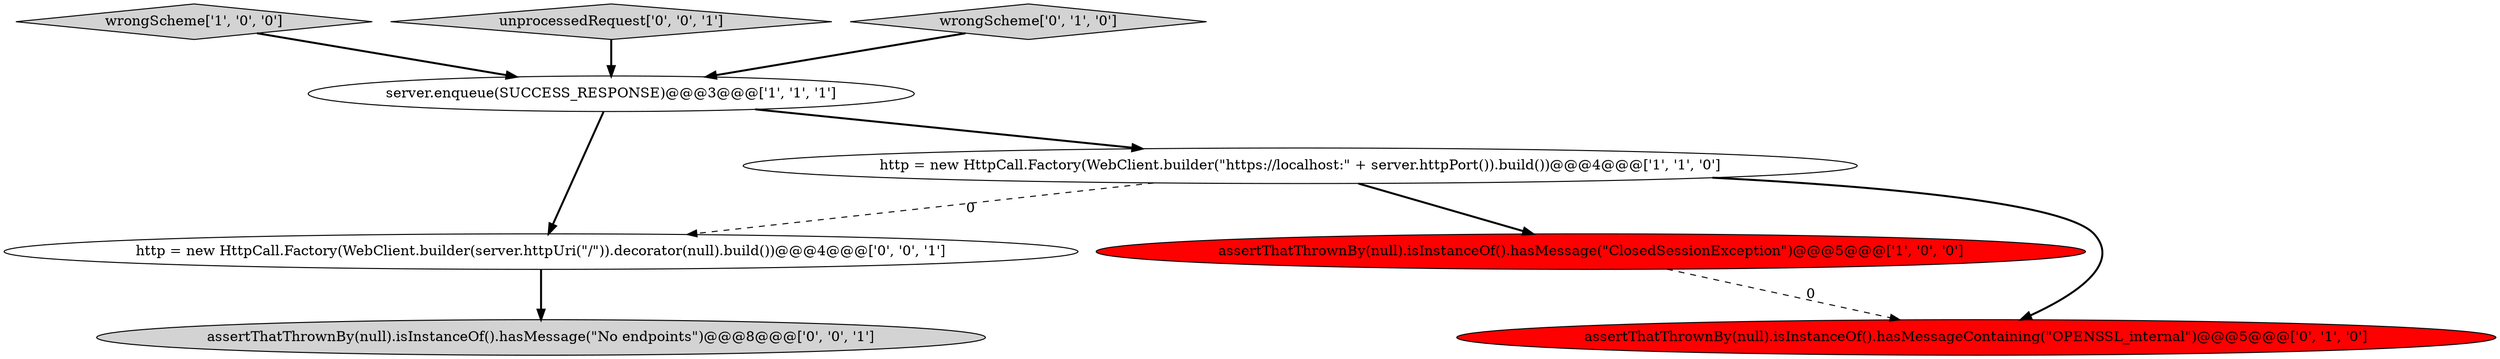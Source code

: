 digraph {
0 [style = filled, label = "assertThatThrownBy(null).isInstanceOf().hasMessage(\"ClosedSessionException\")@@@5@@@['1', '0', '0']", fillcolor = red, shape = ellipse image = "AAA1AAABBB1BBB"];
3 [style = filled, label = "wrongScheme['1', '0', '0']", fillcolor = lightgray, shape = diamond image = "AAA0AAABBB1BBB"];
7 [style = filled, label = "unprocessedRequest['0', '0', '1']", fillcolor = lightgray, shape = diamond image = "AAA0AAABBB3BBB"];
4 [style = filled, label = "assertThatThrownBy(null).isInstanceOf().hasMessageContaining(\"OPENSSL_internal\")@@@5@@@['0', '1', '0']", fillcolor = red, shape = ellipse image = "AAA1AAABBB2BBB"];
2 [style = filled, label = "server.enqueue(SUCCESS_RESPONSE)@@@3@@@['1', '1', '1']", fillcolor = white, shape = ellipse image = "AAA0AAABBB1BBB"];
5 [style = filled, label = "wrongScheme['0', '1', '0']", fillcolor = lightgray, shape = diamond image = "AAA0AAABBB2BBB"];
8 [style = filled, label = "http = new HttpCall.Factory(WebClient.builder(server.httpUri(\"/\")).decorator(null).build())@@@4@@@['0', '0', '1']", fillcolor = white, shape = ellipse image = "AAA0AAABBB3BBB"];
1 [style = filled, label = "http = new HttpCall.Factory(WebClient.builder(\"https://localhost:\" + server.httpPort()).build())@@@4@@@['1', '1', '0']", fillcolor = white, shape = ellipse image = "AAA0AAABBB1BBB"];
6 [style = filled, label = "assertThatThrownBy(null).isInstanceOf().hasMessage(\"No endpoints\")@@@8@@@['0', '0', '1']", fillcolor = lightgray, shape = ellipse image = "AAA0AAABBB3BBB"];
1->8 [style = dashed, label="0"];
5->2 [style = bold, label=""];
1->4 [style = bold, label=""];
8->6 [style = bold, label=""];
0->4 [style = dashed, label="0"];
1->0 [style = bold, label=""];
3->2 [style = bold, label=""];
7->2 [style = bold, label=""];
2->1 [style = bold, label=""];
2->8 [style = bold, label=""];
}
